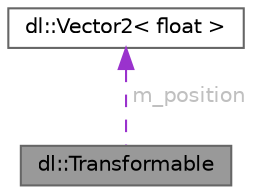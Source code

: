 digraph "dl::Transformable"
{
 // LATEX_PDF_SIZE
  bgcolor="transparent";
  edge [fontname=Helvetica,fontsize=10,labelfontname=Helvetica,labelfontsize=10];
  node [fontname=Helvetica,fontsize=10,shape=box,height=0.2,width=0.4];
  Node1 [id="Node000001",label="dl::Transformable",height=0.2,width=0.4,color="gray40", fillcolor="grey60", style="filled", fontcolor="black",tooltip="A base class for anything that has a position on the screen."];
  Node2 -> Node1 [id="edge1_Node000001_Node000002",dir="back",color="darkorchid3",style="dashed",tooltip=" ",label=" m_position",fontcolor="grey" ];
  Node2 [id="Node000002",label="dl::Vector2\< float \>",height=0.2,width=0.4,color="gray40", fillcolor="white", style="filled",URL="$classdl_1_1Vector2.html",tooltip=" "];
}
